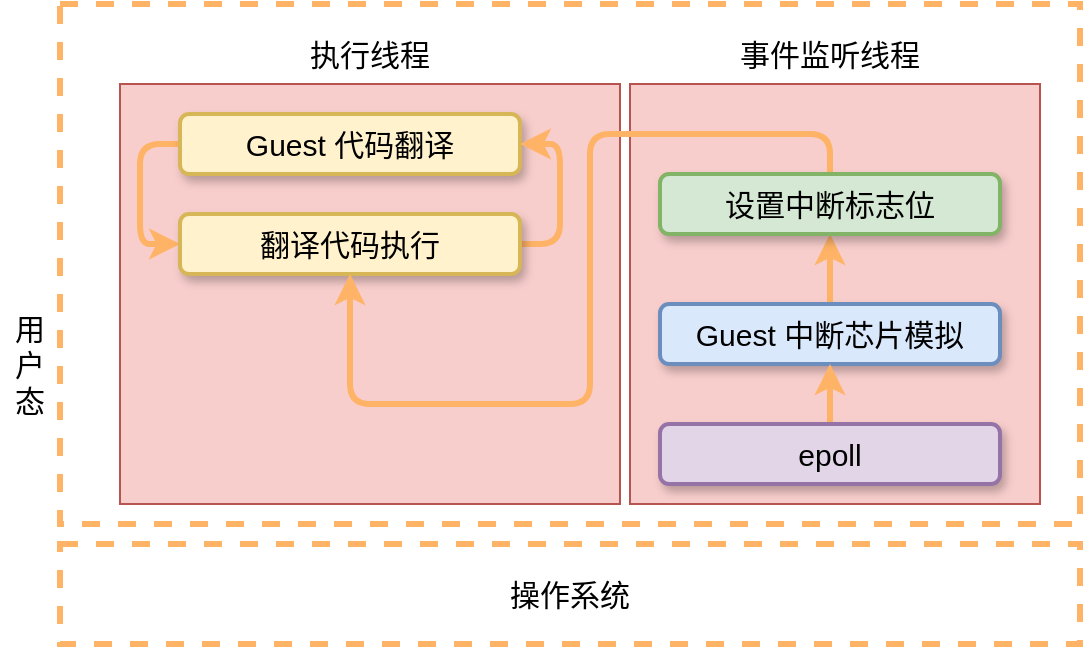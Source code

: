 <mxfile version="18.0.6" type="device"><diagram id="6A33YNNAumB7MYZeX0kF" name="第 1 页"><mxGraphModel dx="1422" dy="878" grid="1" gridSize="10" guides="1" tooltips="1" connect="1" arrows="1" fold="1" page="1" pageScale="1" pageWidth="1169" pageHeight="827" math="0" shadow="0"><root><mxCell id="0"/><mxCell id="1" parent="0"/><mxCell id="UoUCCac5zwNQEn7A5-vm-11" value="" style="rounded=0;whiteSpace=wrap;html=1;fontFamily=Helvetica;fontSize=15;fontColor=default;dashed=1;strokeColor=#FFB366;fillColor=none;strokeWidth=3;" parent="1" vertex="1"><mxGeometry x="190" y="320" width="510" height="260" as="geometry"/></mxCell><mxCell id="Ow_WIXItOcsbwUhfGyvj-7" value="" style="rounded=0;whiteSpace=wrap;html=1;fillColor=#f8cecc;strokeColor=#b85450;" parent="1" vertex="1"><mxGeometry x="475" y="360" width="205" height="210" as="geometry"/></mxCell><mxCell id="Ow_WIXItOcsbwUhfGyvj-1" value="" style="rounded=0;whiteSpace=wrap;html=1;fillColor=#f8cecc;strokeColor=#b85450;" parent="1" vertex="1"><mxGeometry x="220" y="360" width="250" height="210" as="geometry"/></mxCell><mxCell id="HFxFIARsH69i7TdEn2C6-12" style="edgeStyle=orthogonalEdgeStyle;shape=connector;rounded=1;orthogonalLoop=1;jettySize=auto;html=1;exitX=0;exitY=0.5;exitDx=0;exitDy=0;entryX=0;entryY=0.5;entryDx=0;entryDy=0;labelBackgroundColor=default;fontFamily=Helvetica;fontSize=15;fontColor=default;endArrow=classic;strokeColor=#FFB366;strokeWidth=3;" parent="1" source="HFxFIARsH69i7TdEn2C6-1" target="HFxFIARsH69i7TdEn2C6-2" edge="1"><mxGeometry relative="1" as="geometry"/></mxCell><mxCell id="HFxFIARsH69i7TdEn2C6-1" value="Guest 代码翻译" style="rounded=1;whiteSpace=wrap;html=1;fillColor=#fff2cc;strokeColor=#d6b656;fontSize=15;gradientColor=none;strokeWidth=2;glass=0;sketch=0;shadow=1;" parent="1" vertex="1"><mxGeometry x="250" y="375" width="170" height="30" as="geometry"/></mxCell><mxCell id="HFxFIARsH69i7TdEn2C6-14" style="edgeStyle=orthogonalEdgeStyle;shape=connector;rounded=1;orthogonalLoop=1;jettySize=auto;html=1;exitX=1;exitY=0.5;exitDx=0;exitDy=0;entryX=1;entryY=0.5;entryDx=0;entryDy=0;labelBackgroundColor=default;fontFamily=Helvetica;fontSize=15;fontColor=default;endArrow=classic;strokeColor=#FFB366;strokeWidth=3;" parent="1" source="HFxFIARsH69i7TdEn2C6-2" target="HFxFIARsH69i7TdEn2C6-1" edge="1"><mxGeometry relative="1" as="geometry"/></mxCell><mxCell id="HFxFIARsH69i7TdEn2C6-2" value="翻译代码执行" style="rounded=1;whiteSpace=wrap;html=1;fillColor=#fff2cc;strokeColor=#d6b656;fontSize=15;gradientColor=none;strokeWidth=2;glass=0;sketch=0;shadow=1;" parent="1" vertex="1"><mxGeometry x="250" y="425" width="170" height="30" as="geometry"/></mxCell><mxCell id="0bXOZb56rKLoZrJUqtOD-6" value="用户态" style="text;html=1;strokeColor=none;fillColor=none;align=center;verticalAlign=middle;whiteSpace=wrap;rounded=0;fontSize=15;" parent="1" vertex="1"><mxGeometry x="160" y="430" width="30" height="140" as="geometry"/></mxCell><mxCell id="Qk8Af6VLVd8R6DZ30er2-2" style="edgeStyle=orthogonalEdgeStyle;rounded=1;orthogonalLoop=1;jettySize=auto;html=1;exitX=0.5;exitY=0;exitDx=0;exitDy=0;entryX=0.5;entryY=1;entryDx=0;entryDy=0;fontSize=15;strokeColor=#FFB366;strokeWidth=3;" parent="1" source="Ow_WIXItOcsbwUhfGyvj-3" target="UoUCCac5zwNQEn7A5-vm-1" edge="1"><mxGeometry relative="1" as="geometry"/></mxCell><mxCell id="Ow_WIXItOcsbwUhfGyvj-3" value="Guest 中断芯片模拟" style="rounded=1;whiteSpace=wrap;html=1;fillColor=#dae8fc;strokeColor=#6c8ebf;fontSize=15;strokeWidth=2;glass=0;sketch=0;shadow=1;" parent="1" vertex="1"><mxGeometry x="490" y="470" width="170" height="30" as="geometry"/></mxCell><mxCell id="Ow_WIXItOcsbwUhfGyvj-5" value="执行线程" style="text;html=1;strokeColor=none;fillColor=none;align=center;verticalAlign=middle;whiteSpace=wrap;rounded=0;fontSize=15;" parent="1" vertex="1"><mxGeometry x="295" y="330" width="100" height="30" as="geometry"/></mxCell><mxCell id="LPHwYk1PayzKmUd3Qbq8-1" style="edgeStyle=orthogonalEdgeStyle;rounded=1;orthogonalLoop=1;jettySize=auto;html=1;exitX=0.5;exitY=0;exitDx=0;exitDy=0;entryX=0.5;entryY=1;entryDx=0;entryDy=0;fontSize=15;strokeColor=#FFB366;strokeWidth=3;" parent="1" source="Ow_WIXItOcsbwUhfGyvj-12" target="Ow_WIXItOcsbwUhfGyvj-3" edge="1"><mxGeometry relative="1" as="geometry"/></mxCell><mxCell id="Ow_WIXItOcsbwUhfGyvj-12" value="epoll" style="rounded=1;whiteSpace=wrap;html=1;fillColor=#e1d5e7;strokeColor=#9673a6;fontSize=15;strokeWidth=2;glass=0;sketch=0;shadow=1;" parent="1" vertex="1"><mxGeometry x="490" y="530" width="170" height="30" as="geometry"/></mxCell><mxCell id="Ow_WIXItOcsbwUhfGyvj-17" value="事件监听线程" style="text;html=1;strokeColor=none;fillColor=none;align=center;verticalAlign=middle;whiteSpace=wrap;rounded=0;fontSize=15;" parent="1" vertex="1"><mxGeometry x="525" y="330" width="100" height="30" as="geometry"/></mxCell><mxCell id="UoUCCac5zwNQEn7A5-vm-9" style="edgeStyle=orthogonalEdgeStyle;shape=connector;rounded=1;orthogonalLoop=1;jettySize=auto;html=1;exitX=0.5;exitY=0;exitDx=0;exitDy=0;entryX=0.5;entryY=1;entryDx=0;entryDy=0;labelBackgroundColor=default;fontFamily=Helvetica;fontSize=15;fontColor=default;endArrow=classic;strokeColor=#FFB366;strokeWidth=3;" parent="1" source="UoUCCac5zwNQEn7A5-vm-1" target="HFxFIARsH69i7TdEn2C6-2" edge="1"><mxGeometry relative="1" as="geometry"><Array as="points"><mxPoint x="575" y="385"/><mxPoint x="455" y="385"/><mxPoint x="455" y="520"/><mxPoint x="335" y="520"/></Array></mxGeometry></mxCell><mxCell id="UoUCCac5zwNQEn7A5-vm-1" value="设置中断标志位" style="rounded=1;whiteSpace=wrap;html=1;fillColor=#d5e8d4;strokeColor=#82b366;fontSize=15;strokeWidth=2;glass=0;sketch=0;shadow=1;" parent="1" vertex="1"><mxGeometry x="490" y="405" width="170" height="30" as="geometry"/></mxCell><mxCell id="UoUCCac5zwNQEn7A5-vm-13" value="操作系统" style="rounded=0;whiteSpace=wrap;html=1;fontFamily=Helvetica;fontSize=15;fontColor=default;dashed=1;strokeColor=#FFB366;fillColor=none;strokeWidth=3;" parent="1" vertex="1"><mxGeometry x="190" y="590" width="510" height="50" as="geometry"/></mxCell></root></mxGraphModel></diagram></mxfile>